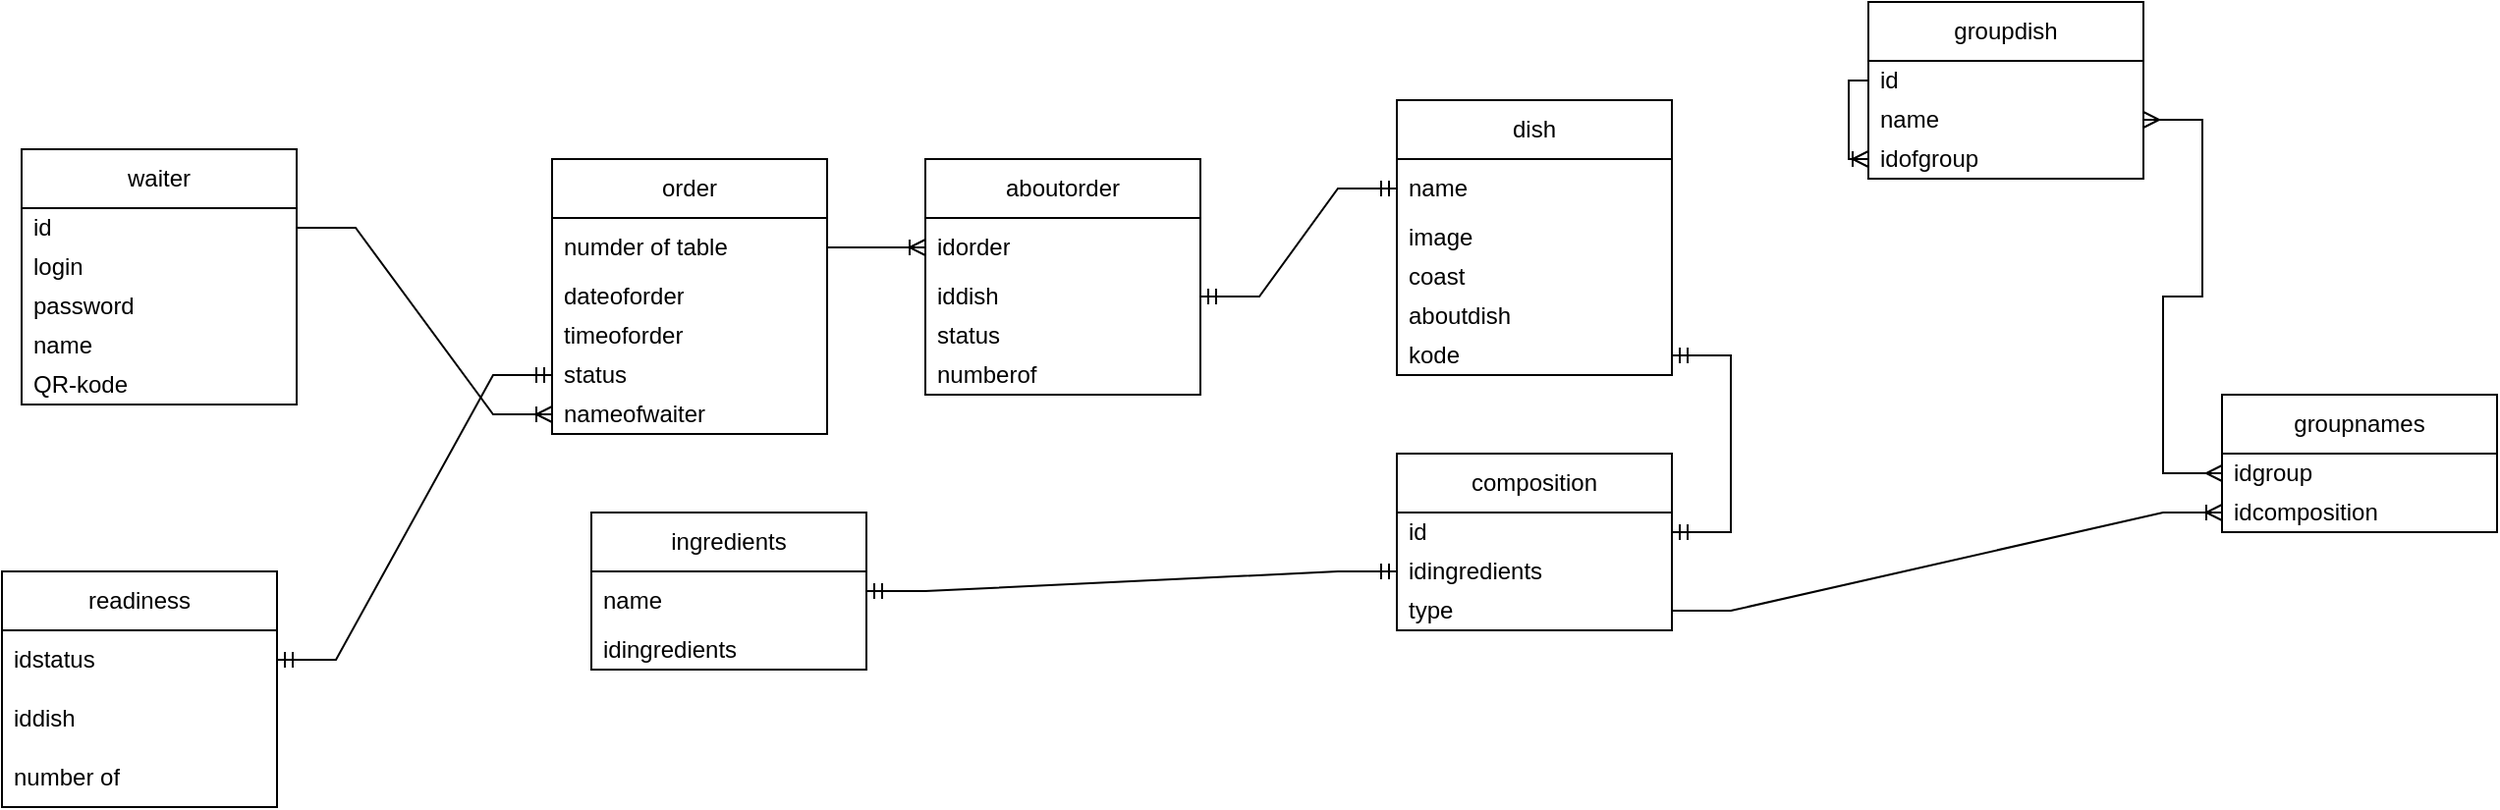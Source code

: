 <mxfile version="20.8.20" type="device"><diagram name="Страница 1" id="pR_pxNKd2LdrP1LnGOsw"><mxGraphModel dx="1701" dy="442" grid="1" gridSize="10" guides="1" tooltips="1" connect="1" arrows="1" fold="1" page="1" pageScale="1" pageWidth="827" pageHeight="1169" math="0" shadow="0"><root><mxCell id="0"/><mxCell id="1" parent="0"/><mxCell id="ZyHe-lcK7mIM_7350sw0-1" value="order" style="swimlane;fontStyle=0;childLayout=stackLayout;horizontal=1;startSize=30;horizontalStack=0;resizeParent=1;resizeParentMax=0;resizeLast=0;collapsible=1;marginBottom=0;whiteSpace=wrap;html=1;" parent="1" vertex="1"><mxGeometry x="160" y="90" width="140" height="140" as="geometry"/></mxCell><mxCell id="ZyHe-lcK7mIM_7350sw0-3" value="numder of table" style="text;strokeColor=none;fillColor=none;align=left;verticalAlign=middle;spacingLeft=4;spacingRight=4;overflow=hidden;points=[[0,0.5],[1,0.5]];portConstraint=eastwest;rotatable=0;whiteSpace=wrap;html=1;" parent="ZyHe-lcK7mIM_7350sw0-1" vertex="1"><mxGeometry y="30" width="140" height="30" as="geometry"/></mxCell><mxCell id="ZyHe-lcK7mIM_7350sw0-4" value="dateoforder" style="text;strokeColor=none;fillColor=none;align=left;verticalAlign=middle;spacingLeft=4;spacingRight=4;overflow=hidden;points=[[0,0.5],[1,0.5]];portConstraint=eastwest;rotatable=0;whiteSpace=wrap;html=1;" parent="ZyHe-lcK7mIM_7350sw0-1" vertex="1"><mxGeometry y="60" width="140" height="20" as="geometry"/></mxCell><mxCell id="ZyHe-lcK7mIM_7350sw0-16" value="timeoforder" style="text;strokeColor=none;fillColor=none;align=left;verticalAlign=middle;spacingLeft=4;spacingRight=4;overflow=hidden;points=[[0,0.5],[1,0.5]];portConstraint=eastwest;rotatable=0;whiteSpace=wrap;html=1;" parent="ZyHe-lcK7mIM_7350sw0-1" vertex="1"><mxGeometry y="80" width="140" height="20" as="geometry"/></mxCell><mxCell id="ZyHe-lcK7mIM_7350sw0-17" value="status" style="text;strokeColor=none;fillColor=none;align=left;verticalAlign=middle;spacingLeft=4;spacingRight=4;overflow=hidden;points=[[0,0.5],[1,0.5]];portConstraint=eastwest;rotatable=0;whiteSpace=wrap;html=1;" parent="ZyHe-lcK7mIM_7350sw0-1" vertex="1"><mxGeometry y="100" width="140" height="20" as="geometry"/></mxCell><mxCell id="QVRe1omU2nG1csltHyd2-13" value="nameofwaiter" style="text;strokeColor=none;fillColor=none;align=left;verticalAlign=middle;spacingLeft=4;spacingRight=4;overflow=hidden;points=[[0,0.5],[1,0.5]];portConstraint=eastwest;rotatable=0;whiteSpace=wrap;html=1;" vertex="1" parent="ZyHe-lcK7mIM_7350sw0-1"><mxGeometry y="120" width="140" height="20" as="geometry"/></mxCell><mxCell id="ZyHe-lcK7mIM_7350sw0-18" value="aboutorder" style="swimlane;fontStyle=0;childLayout=stackLayout;horizontal=1;startSize=30;horizontalStack=0;resizeParent=1;resizeParentMax=0;resizeLast=0;collapsible=1;marginBottom=0;whiteSpace=wrap;html=1;" parent="1" vertex="1"><mxGeometry x="350" y="90" width="140" height="120" as="geometry"/></mxCell><mxCell id="ZyHe-lcK7mIM_7350sw0-19" value="idorder" style="text;strokeColor=none;fillColor=none;align=left;verticalAlign=middle;spacingLeft=4;spacingRight=4;overflow=hidden;points=[[0,0.5],[1,0.5]];portConstraint=eastwest;rotatable=0;whiteSpace=wrap;html=1;" parent="ZyHe-lcK7mIM_7350sw0-18" vertex="1"><mxGeometry y="30" width="140" height="30" as="geometry"/></mxCell><mxCell id="ZyHe-lcK7mIM_7350sw0-20" value="iddish" style="text;strokeColor=none;fillColor=none;align=left;verticalAlign=middle;spacingLeft=4;spacingRight=4;overflow=hidden;points=[[0,0.5],[1,0.5]];portConstraint=eastwest;rotatable=0;whiteSpace=wrap;html=1;" parent="ZyHe-lcK7mIM_7350sw0-18" vertex="1"><mxGeometry y="60" width="140" height="20" as="geometry"/></mxCell><mxCell id="ZyHe-lcK7mIM_7350sw0-22" value="status" style="text;strokeColor=none;fillColor=none;align=left;verticalAlign=middle;spacingLeft=4;spacingRight=4;overflow=hidden;points=[[0,0.5],[1,0.5]];portConstraint=eastwest;rotatable=0;whiteSpace=wrap;html=1;" parent="ZyHe-lcK7mIM_7350sw0-18" vertex="1"><mxGeometry y="80" width="140" height="20" as="geometry"/></mxCell><mxCell id="ZyHe-lcK7mIM_7350sw0-23" value="numberof" style="text;strokeColor=none;fillColor=none;align=left;verticalAlign=middle;spacingLeft=4;spacingRight=4;overflow=hidden;points=[[0,0.5],[1,0.5]];portConstraint=eastwest;rotatable=0;whiteSpace=wrap;html=1;" parent="ZyHe-lcK7mIM_7350sw0-18" vertex="1"><mxGeometry y="100" width="140" height="20" as="geometry"/></mxCell><mxCell id="ZyHe-lcK7mIM_7350sw0-24" value="dish" style="swimlane;fontStyle=0;childLayout=stackLayout;horizontal=1;startSize=30;horizontalStack=0;resizeParent=1;resizeParentMax=0;resizeLast=0;collapsible=1;marginBottom=0;whiteSpace=wrap;html=1;" parent="1" vertex="1"><mxGeometry x="590" y="60" width="140" height="140" as="geometry"/></mxCell><mxCell id="ZyHe-lcK7mIM_7350sw0-25" value="name" style="text;strokeColor=none;fillColor=none;align=left;verticalAlign=middle;spacingLeft=4;spacingRight=4;overflow=hidden;points=[[0,0.5],[1,0.5]];portConstraint=eastwest;rotatable=0;whiteSpace=wrap;html=1;" parent="ZyHe-lcK7mIM_7350sw0-24" vertex="1"><mxGeometry y="30" width="140" height="30" as="geometry"/></mxCell><mxCell id="ZyHe-lcK7mIM_7350sw0-26" value="image" style="text;strokeColor=none;fillColor=none;align=left;verticalAlign=middle;spacingLeft=4;spacingRight=4;overflow=hidden;points=[[0,0.5],[1,0.5]];portConstraint=eastwest;rotatable=0;whiteSpace=wrap;html=1;" parent="ZyHe-lcK7mIM_7350sw0-24" vertex="1"><mxGeometry y="60" width="140" height="20" as="geometry"/></mxCell><mxCell id="ZyHe-lcK7mIM_7350sw0-27" value="coast" style="text;strokeColor=none;fillColor=none;align=left;verticalAlign=middle;spacingLeft=4;spacingRight=4;overflow=hidden;points=[[0,0.5],[1,0.5]];portConstraint=eastwest;rotatable=0;whiteSpace=wrap;html=1;" parent="ZyHe-lcK7mIM_7350sw0-24" vertex="1"><mxGeometry y="80" width="140" height="20" as="geometry"/></mxCell><mxCell id="ZyHe-lcK7mIM_7350sw0-28" value="aboutdish" style="text;strokeColor=none;fillColor=none;align=left;verticalAlign=middle;spacingLeft=4;spacingRight=4;overflow=hidden;points=[[0,0.5],[1,0.5]];portConstraint=eastwest;rotatable=0;whiteSpace=wrap;html=1;" parent="ZyHe-lcK7mIM_7350sw0-24" vertex="1"><mxGeometry y="100" width="140" height="20" as="geometry"/></mxCell><mxCell id="ZyHe-lcK7mIM_7350sw0-29" value="kode" style="text;strokeColor=none;fillColor=none;align=left;verticalAlign=middle;spacingLeft=4;spacingRight=4;overflow=hidden;points=[[0,0.5],[1,0.5]];portConstraint=eastwest;rotatable=0;whiteSpace=wrap;html=1;" parent="ZyHe-lcK7mIM_7350sw0-24" vertex="1"><mxGeometry y="120" width="140" height="20" as="geometry"/></mxCell><mxCell id="ZyHe-lcK7mIM_7350sw0-30" value="ingredients" style="swimlane;fontStyle=0;childLayout=stackLayout;horizontal=1;startSize=30;horizontalStack=0;resizeParent=1;resizeParentMax=0;resizeLast=0;collapsible=1;marginBottom=0;whiteSpace=wrap;html=1;" parent="1" vertex="1"><mxGeometry x="180" y="270" width="140" height="80" as="geometry"/></mxCell><mxCell id="ZyHe-lcK7mIM_7350sw0-31" value="name" style="text;strokeColor=none;fillColor=none;align=left;verticalAlign=middle;spacingLeft=4;spacingRight=4;overflow=hidden;points=[[0,0.5],[1,0.5]];portConstraint=eastwest;rotatable=0;whiteSpace=wrap;html=1;" parent="ZyHe-lcK7mIM_7350sw0-30" vertex="1"><mxGeometry y="30" width="140" height="30" as="geometry"/></mxCell><mxCell id="ZyHe-lcK7mIM_7350sw0-32" value="idingredients" style="text;strokeColor=none;fillColor=none;align=left;verticalAlign=middle;spacingLeft=4;spacingRight=4;overflow=hidden;points=[[0,0.5],[1,0.5]];portConstraint=eastwest;rotatable=0;whiteSpace=wrap;html=1;" parent="ZyHe-lcK7mIM_7350sw0-30" vertex="1"><mxGeometry y="60" width="140" height="20" as="geometry"/></mxCell><mxCell id="ZyHe-lcK7mIM_7350sw0-35" value="composition" style="swimlane;fontStyle=0;childLayout=stackLayout;horizontal=1;startSize=30;horizontalStack=0;resizeParent=1;resizeParentMax=0;resizeLast=0;collapsible=1;marginBottom=0;whiteSpace=wrap;html=1;" parent="1" vertex="1"><mxGeometry x="590" y="240" width="140" height="90" as="geometry"/></mxCell><mxCell id="ZyHe-lcK7mIM_7350sw0-37" value="id" style="text;strokeColor=none;fillColor=none;align=left;verticalAlign=middle;spacingLeft=4;spacingRight=4;overflow=hidden;points=[[0,0.5],[1,0.5]];portConstraint=eastwest;rotatable=0;whiteSpace=wrap;html=1;" parent="ZyHe-lcK7mIM_7350sw0-35" vertex="1"><mxGeometry y="30" width="140" height="20" as="geometry"/></mxCell><mxCell id="ZyHe-lcK7mIM_7350sw0-38" value="idingredients" style="text;strokeColor=none;fillColor=none;align=left;verticalAlign=middle;spacingLeft=4;spacingRight=4;overflow=hidden;points=[[0,0.5],[1,0.5]];portConstraint=eastwest;rotatable=0;whiteSpace=wrap;html=1;" parent="ZyHe-lcK7mIM_7350sw0-35" vertex="1"><mxGeometry y="50" width="140" height="20" as="geometry"/></mxCell><mxCell id="QVRe1omU2nG1csltHyd2-27" value="type" style="text;strokeColor=none;fillColor=none;align=left;verticalAlign=middle;spacingLeft=4;spacingRight=4;overflow=hidden;points=[[0,0.5],[1,0.5]];portConstraint=eastwest;rotatable=0;whiteSpace=wrap;html=1;" vertex="1" parent="ZyHe-lcK7mIM_7350sw0-35"><mxGeometry y="70" width="140" height="20" as="geometry"/></mxCell><mxCell id="ZyHe-lcK7mIM_7350sw0-40" value="readiness" style="swimlane;fontStyle=0;childLayout=stackLayout;horizontal=1;startSize=30;horizontalStack=0;resizeParent=1;resizeParentMax=0;resizeLast=0;collapsible=1;marginBottom=0;whiteSpace=wrap;html=1;" parent="1" vertex="1"><mxGeometry x="-120" y="300" width="140" height="120" as="geometry"/></mxCell><mxCell id="ZyHe-lcK7mIM_7350sw0-41" value="idstatus" style="text;strokeColor=none;fillColor=none;align=left;verticalAlign=middle;spacingLeft=4;spacingRight=4;overflow=hidden;points=[[0,0.5],[1,0.5]];portConstraint=eastwest;rotatable=0;whiteSpace=wrap;html=1;" parent="ZyHe-lcK7mIM_7350sw0-40" vertex="1"><mxGeometry y="30" width="140" height="30" as="geometry"/></mxCell><mxCell id="ZyHe-lcK7mIM_7350sw0-42" value="iddish" style="text;strokeColor=none;fillColor=none;align=left;verticalAlign=middle;spacingLeft=4;spacingRight=4;overflow=hidden;points=[[0,0.5],[1,0.5]];portConstraint=eastwest;rotatable=0;whiteSpace=wrap;html=1;" parent="ZyHe-lcK7mIM_7350sw0-40" vertex="1"><mxGeometry y="60" width="140" height="30" as="geometry"/></mxCell><mxCell id="ZyHe-lcK7mIM_7350sw0-43" value="number of" style="text;strokeColor=none;fillColor=none;align=left;verticalAlign=middle;spacingLeft=4;spacingRight=4;overflow=hidden;points=[[0,0.5],[1,0.5]];portConstraint=eastwest;rotatable=0;whiteSpace=wrap;html=1;" parent="ZyHe-lcK7mIM_7350sw0-40" vertex="1"><mxGeometry y="90" width="140" height="30" as="geometry"/></mxCell><mxCell id="ZyHe-lcK7mIM_7350sw0-44" value="groupnames" style="swimlane;fontStyle=0;childLayout=stackLayout;horizontal=1;startSize=30;horizontalStack=0;resizeParent=1;resizeParentMax=0;resizeLast=0;collapsible=1;marginBottom=0;whiteSpace=wrap;html=1;" parent="1" vertex="1"><mxGeometry x="1010" y="210" width="140" height="70" as="geometry"/></mxCell><mxCell id="ZyHe-lcK7mIM_7350sw0-45" value="idgroup" style="text;strokeColor=none;fillColor=none;align=left;verticalAlign=middle;spacingLeft=4;spacingRight=4;overflow=hidden;points=[[0,0.5],[1,0.5]];portConstraint=eastwest;rotatable=0;whiteSpace=wrap;html=1;" parent="ZyHe-lcK7mIM_7350sw0-44" vertex="1"><mxGeometry y="30" width="140" height="20" as="geometry"/></mxCell><mxCell id="ZyHe-lcK7mIM_7350sw0-46" value="idcomposition" style="text;strokeColor=none;fillColor=none;align=left;verticalAlign=middle;spacingLeft=4;spacingRight=4;overflow=hidden;points=[[0,0.5],[1,0.5]];portConstraint=eastwest;rotatable=0;whiteSpace=wrap;html=1;" parent="ZyHe-lcK7mIM_7350sw0-44" vertex="1"><mxGeometry y="50" width="140" height="20" as="geometry"/></mxCell><mxCell id="ZyHe-lcK7mIM_7350sw0-47" value="groupdish" style="swimlane;fontStyle=0;childLayout=stackLayout;horizontal=1;startSize=30;horizontalStack=0;resizeParent=1;resizeParentMax=0;resizeLast=0;collapsible=1;marginBottom=0;whiteSpace=wrap;html=1;" parent="1" vertex="1"><mxGeometry x="830" y="10" width="140" height="90" as="geometry"/></mxCell><mxCell id="ZyHe-lcK7mIM_7350sw0-48" value="id" style="text;strokeColor=none;fillColor=none;align=left;verticalAlign=middle;spacingLeft=4;spacingRight=4;overflow=hidden;points=[[0,0.5],[1,0.5]];portConstraint=eastwest;rotatable=0;whiteSpace=wrap;html=1;" parent="ZyHe-lcK7mIM_7350sw0-47" vertex="1"><mxGeometry y="30" width="140" height="20" as="geometry"/></mxCell><mxCell id="ZyHe-lcK7mIM_7350sw0-49" value="name" style="text;strokeColor=none;fillColor=none;align=left;verticalAlign=middle;spacingLeft=4;spacingRight=4;overflow=hidden;points=[[0,0.5],[1,0.5]];portConstraint=eastwest;rotatable=0;whiteSpace=wrap;html=1;" parent="ZyHe-lcK7mIM_7350sw0-47" vertex="1"><mxGeometry y="50" width="140" height="20" as="geometry"/></mxCell><mxCell id="ZyHe-lcK7mIM_7350sw0-50" value="idofgroup" style="text;strokeColor=none;fillColor=none;align=left;verticalAlign=middle;spacingLeft=4;spacingRight=4;overflow=hidden;points=[[0,0.5],[1,0.5]];portConstraint=eastwest;rotatable=0;whiteSpace=wrap;html=1;" parent="ZyHe-lcK7mIM_7350sw0-47" vertex="1"><mxGeometry y="70" width="140" height="20" as="geometry"/></mxCell><mxCell id="QVRe1omU2nG1csltHyd2-31" value="" style="fontSize=12;html=1;endArrow=ERoneToMany;rounded=0;exitX=0;exitY=0.5;exitDx=0;exitDy=0;entryX=0;entryY=0.5;entryDx=0;entryDy=0;edgeStyle=orthogonalEdgeStyle;" edge="1" parent="ZyHe-lcK7mIM_7350sw0-47" source="ZyHe-lcK7mIM_7350sw0-48" target="ZyHe-lcK7mIM_7350sw0-50"><mxGeometry width="100" height="100" relative="1" as="geometry"><mxPoint x="-60" y="50" as="sourcePoint"/><mxPoint x="-60" y="100" as="targetPoint"/></mxGeometry></mxCell><mxCell id="QVRe1omU2nG1csltHyd2-1" value="waiter" style="swimlane;fontStyle=0;childLayout=stackLayout;horizontal=1;startSize=30;horizontalStack=0;resizeParent=1;resizeParentMax=0;resizeLast=0;collapsible=1;marginBottom=0;whiteSpace=wrap;html=1;" vertex="1" parent="1"><mxGeometry x="-110" y="85" width="140" height="130" as="geometry"/></mxCell><mxCell id="QVRe1omU2nG1csltHyd2-3" value="id" style="text;strokeColor=none;fillColor=none;align=left;verticalAlign=middle;spacingLeft=4;spacingRight=4;overflow=hidden;points=[[0,0.5],[1,0.5]];portConstraint=eastwest;rotatable=0;whiteSpace=wrap;html=1;" vertex="1" parent="QVRe1omU2nG1csltHyd2-1"><mxGeometry y="30" width="140" height="20" as="geometry"/></mxCell><mxCell id="QVRe1omU2nG1csltHyd2-4" value="login" style="text;strokeColor=none;fillColor=none;align=left;verticalAlign=middle;spacingLeft=4;spacingRight=4;overflow=hidden;points=[[0,0.5],[1,0.5]];portConstraint=eastwest;rotatable=0;whiteSpace=wrap;html=1;" vertex="1" parent="QVRe1omU2nG1csltHyd2-1"><mxGeometry y="50" width="140" height="20" as="geometry"/></mxCell><mxCell id="QVRe1omU2nG1csltHyd2-5" value="password" style="text;strokeColor=none;fillColor=none;align=left;verticalAlign=middle;spacingLeft=4;spacingRight=4;overflow=hidden;points=[[0,0.5],[1,0.5]];portConstraint=eastwest;rotatable=0;whiteSpace=wrap;html=1;" vertex="1" parent="QVRe1omU2nG1csltHyd2-1"><mxGeometry y="70" width="140" height="20" as="geometry"/></mxCell><mxCell id="QVRe1omU2nG1csltHyd2-10" value="name" style="text;strokeColor=none;fillColor=none;align=left;verticalAlign=middle;spacingLeft=4;spacingRight=4;overflow=hidden;points=[[0,0.5],[1,0.5]];portConstraint=eastwest;rotatable=0;whiteSpace=wrap;html=1;" vertex="1" parent="QVRe1omU2nG1csltHyd2-1"><mxGeometry y="90" width="140" height="20" as="geometry"/></mxCell><mxCell id="QVRe1omU2nG1csltHyd2-11" value="QR-kode" style="text;strokeColor=none;fillColor=none;align=left;verticalAlign=middle;spacingLeft=4;spacingRight=4;overflow=hidden;points=[[0,0.5],[1,0.5]];portConstraint=eastwest;rotatable=0;whiteSpace=wrap;html=1;" vertex="1" parent="QVRe1omU2nG1csltHyd2-1"><mxGeometry y="110" width="140" height="20" as="geometry"/></mxCell><mxCell id="QVRe1omU2nG1csltHyd2-14" value="" style="edgeStyle=entityRelationEdgeStyle;fontSize=12;html=1;endArrow=ERoneToMany;rounded=0;exitX=1;exitY=0.5;exitDx=0;exitDy=0;entryX=0;entryY=0.5;entryDx=0;entryDy=0;" edge="1" parent="1" source="QVRe1omU2nG1csltHyd2-3" target="QVRe1omU2nG1csltHyd2-13"><mxGeometry width="100" height="100" relative="1" as="geometry"><mxPoint x="-10" y="370" as="sourcePoint"/><mxPoint x="90" y="270" as="targetPoint"/></mxGeometry></mxCell><mxCell id="QVRe1omU2nG1csltHyd2-17" value="" style="edgeStyle=entityRelationEdgeStyle;fontSize=12;html=1;endArrow=ERmandOne;startArrow=ERmandOne;rounded=0;entryX=0;entryY=0.5;entryDx=0;entryDy=0;exitX=1;exitY=0.5;exitDx=0;exitDy=0;" edge="1" parent="1" source="ZyHe-lcK7mIM_7350sw0-20" target="ZyHe-lcK7mIM_7350sw0-25"><mxGeometry width="100" height="100" relative="1" as="geometry"><mxPoint x="410" y="360" as="sourcePoint"/><mxPoint x="510" y="260" as="targetPoint"/></mxGeometry></mxCell><mxCell id="QVRe1omU2nG1csltHyd2-20" value="" style="edgeStyle=entityRelationEdgeStyle;fontSize=12;html=1;endArrow=ERmandOne;startArrow=ERmandOne;rounded=0;entryX=0;entryY=0.5;entryDx=0;entryDy=0;exitX=1;exitY=0.5;exitDx=0;exitDy=0;" edge="1" parent="1" source="ZyHe-lcK7mIM_7350sw0-30" target="ZyHe-lcK7mIM_7350sw0-38"><mxGeometry width="100" height="100" relative="1" as="geometry"><mxPoint x="380" y="330" as="sourcePoint"/><mxPoint x="430" y="330" as="targetPoint"/></mxGeometry></mxCell><mxCell id="QVRe1omU2nG1csltHyd2-23" value="" style="edgeStyle=entityRelationEdgeStyle;fontSize=12;html=1;endArrow=ERmandOne;startArrow=ERmandOne;rounded=0;exitX=1;exitY=0.5;exitDx=0;exitDy=0;" edge="1" parent="1" source="ZyHe-lcK7mIM_7350sw0-37" target="ZyHe-lcK7mIM_7350sw0-29"><mxGeometry width="100" height="100" relative="1" as="geometry"><mxPoint x="490" y="290" as="sourcePoint"/><mxPoint x="590" y="190" as="targetPoint"/></mxGeometry></mxCell><mxCell id="QVRe1omU2nG1csltHyd2-24" value="" style="edgeStyle=entityRelationEdgeStyle;fontSize=12;html=1;endArrow=ERoneToMany;rounded=0;exitX=1;exitY=0.5;exitDx=0;exitDy=0;entryX=0;entryY=0.5;entryDx=0;entryDy=0;" edge="1" parent="1" source="ZyHe-lcK7mIM_7350sw0-3" target="ZyHe-lcK7mIM_7350sw0-19"><mxGeometry width="100" height="100" relative="1" as="geometry"><mxPoint x="390" y="330" as="sourcePoint"/><mxPoint x="490" y="230" as="targetPoint"/></mxGeometry></mxCell><mxCell id="QVRe1omU2nG1csltHyd2-25" value="" style="edgeStyle=entityRelationEdgeStyle;fontSize=12;html=1;endArrow=ERmandOne;startArrow=ERmandOne;rounded=0;entryX=0;entryY=0.5;entryDx=0;entryDy=0;exitX=1;exitY=0.5;exitDx=0;exitDy=0;" edge="1" parent="1" source="ZyHe-lcK7mIM_7350sw0-41" target="ZyHe-lcK7mIM_7350sw0-17"><mxGeometry width="100" height="100" relative="1" as="geometry"><mxPoint x="30" y="430" as="sourcePoint"/><mxPoint x="130" y="330" as="targetPoint"/></mxGeometry></mxCell><mxCell id="QVRe1omU2nG1csltHyd2-28" value="" style="edgeStyle=entityRelationEdgeStyle;fontSize=12;html=1;endArrow=ERoneToMany;rounded=0;exitX=1;exitY=0.5;exitDx=0;exitDy=0;entryX=0;entryY=0.5;entryDx=0;entryDy=0;" edge="1" parent="1" source="QVRe1omU2nG1csltHyd2-27" target="ZyHe-lcK7mIM_7350sw0-46"><mxGeometry width="100" height="100" relative="1" as="geometry"><mxPoint x="730" y="420" as="sourcePoint"/><mxPoint x="830" y="320" as="targetPoint"/></mxGeometry></mxCell><mxCell id="QVRe1omU2nG1csltHyd2-29" value="" style="edgeStyle=entityRelationEdgeStyle;fontSize=12;html=1;endArrow=ERmany;startArrow=ERmany;rounded=0;entryX=1;entryY=0.5;entryDx=0;entryDy=0;exitX=0;exitY=0.5;exitDx=0;exitDy=0;" edge="1" parent="1" source="ZyHe-lcK7mIM_7350sw0-45" target="ZyHe-lcK7mIM_7350sw0-49"><mxGeometry width="100" height="100" relative="1" as="geometry"><mxPoint x="630" y="280" as="sourcePoint"/><mxPoint x="730" y="180" as="targetPoint"/></mxGeometry></mxCell></root></mxGraphModel></diagram></mxfile>